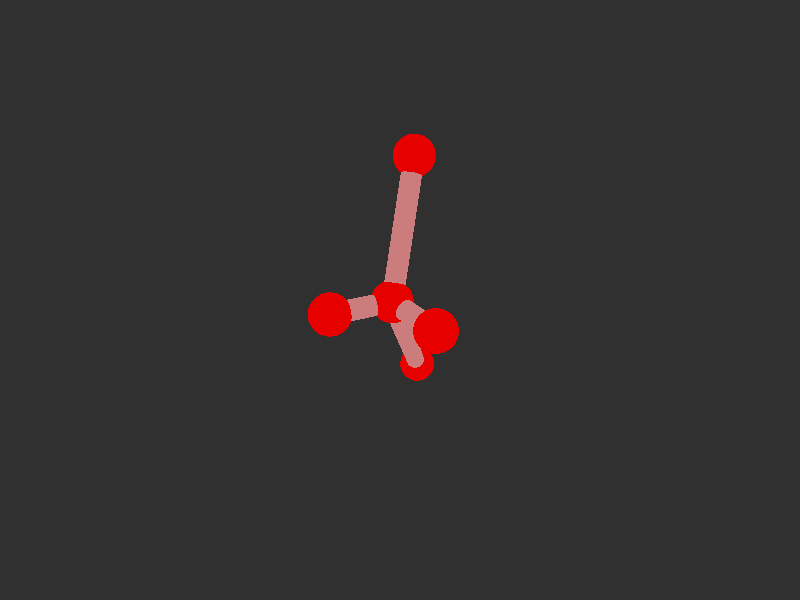 #version 3.7; 
    global_settings { assumed_gamma 1.0 }
    

    camera {
    location  <20, 20, 20>
    right     x*image_width/image_height
    look_at   <0, 0, 0>
    angle 58
    }

    background { color rgb<1,1,1>*0.03 }


    light_source { <-20, 30, -25> color red 0.6 green 0.6 blue 0.6 }
    light_source { < 20, 30, -25> color red 0.6 green 0.6 blue 0.6 }
    
    #declare m = 1;
    union {

    union {
    sphere { m*<0.9324184439800267,0.57932485687122,0.417175236303406>, 1 }        
    sphere {  m*<1.1760852218345041,0.6276708437378554,3.406870407795215>, 1 }
    sphere {  m*<3.6693324108970407,0.6276708437378552,-0.8104118006954031>, 1 }
    sphere {  m*<-2.619512854129498,6.082062592414332,-1.6829512465696281>, 1}
    sphere { m*<-3.838823232691951,-7.743610810341297,-2.40321880433821>, 1 }    

        pigment { color rgb<0.8,0,0>  }
    finish { ambient 0.1 diffuse 0.7 phong 1 }
    }    
    union {
    cylinder { m*<1.1760852218345041,0.6276708437378554,3.406870407795215>, <0.9324184439800267,0.57932485687122,0.417175236303406>, 0.5 }
    cylinder { m*<3.6693324108970407,0.6276708437378552,-0.8104118006954031>, <0.9324184439800267,0.57932485687122,0.417175236303406>, 0.5}
    cylinder { m*<-2.619512854129498,6.082062592414332,-1.6829512465696281>, <0.9324184439800267,0.57932485687122,0.417175236303406>, 0.5 }
    cylinder {  m*<-3.838823232691951,-7.743610810341297,-2.40321880433821>, <0.9324184439800267,0.57932485687122,0.417175236303406>, 0.5}

    pigment { color rgb<0.6,.2,.2>  }
    finish { ambient 0.1 diffuse 0.7 phong 1 }    
    }
    
    // rotate <0, 0, 0>
    }
    #version 3.7; 
    global_settings { assumed_gamma 1.0 }
    

    camera {
    location  <20, 20, 20>
    right     x*image_width/image_height
    look_at   <0, 0, 0>
    angle 58
    }

    background { color rgb<1,1,1>*0.03 }


    light_source { <-20, 30, -25> color red 0.6 green 0.6 blue 0.6 }
    light_source { < 20, 30, -25> color red 0.6 green 0.6 blue 0.6 }
    
    #declare m = 1;
    union {

    union {
    sphere { m*<0.9324184439800267,0.57932485687122,0.417175236303406>, 1 }        
    sphere {  m*<1.1760852218345041,0.6276708437378554,3.406870407795215>, 1 }
    sphere {  m*<3.6693324108970407,0.6276708437378552,-0.8104118006954031>, 1 }
    sphere {  m*<-2.619512854129498,6.082062592414332,-1.6829512465696281>, 1}
    sphere { m*<-3.838823232691951,-7.743610810341297,-2.40321880433821>, 1 }    

        pigment { color rgb<0.8,0,0>  }
    finish { ambient 0.1 diffuse 0.7 phong 1 }
    }    
    union {
    cylinder { m*<1.1760852218345041,0.6276708437378554,3.406870407795215>, <0.9324184439800267,0.57932485687122,0.417175236303406>, 0.5 }
    cylinder { m*<3.6693324108970407,0.6276708437378552,-0.8104118006954031>, <0.9324184439800267,0.57932485687122,0.417175236303406>, 0.5}
    cylinder { m*<-2.619512854129498,6.082062592414332,-1.6829512465696281>, <0.9324184439800267,0.57932485687122,0.417175236303406>, 0.5 }
    cylinder {  m*<-3.838823232691951,-7.743610810341297,-2.40321880433821>, <0.9324184439800267,0.57932485687122,0.417175236303406>, 0.5}

    pigment { color rgb<0.6,.2,.2>  }
    finish { ambient 0.1 diffuse 0.7 phong 1 }    
    }
    
    // rotate <0, 0, 0>
    }
    